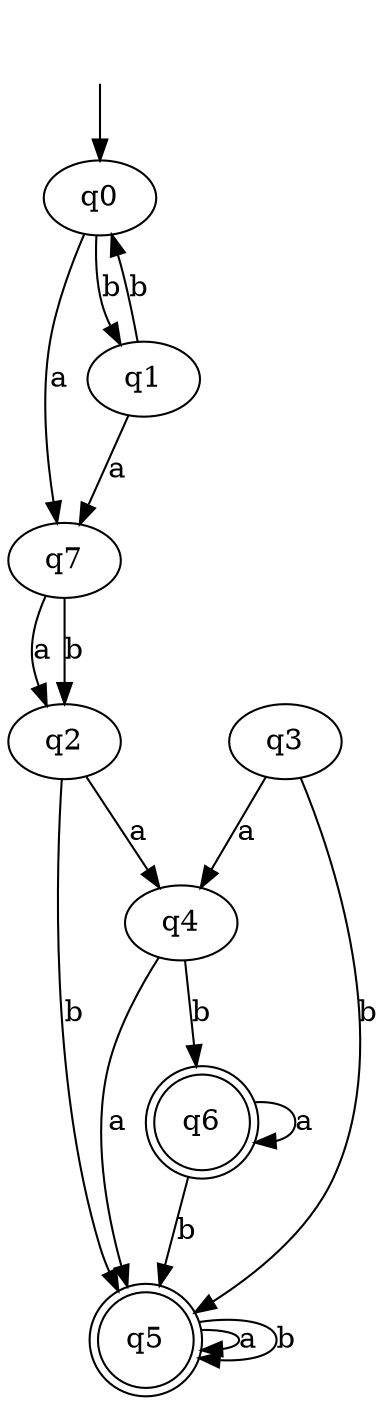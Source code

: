 digraph {
	start [style = "invis"]
	start -> "q0"
	"q0"
	"q7"
	"q0" -> "q7" [label = "a"]
	"q1"
	"q0" -> "q1" [label = "b"]
	"q2"
	"q7" -> "q2" [label = "a"]
	"q7" -> "q2" [label = "b"]
	"q1" -> "q7" [label = "a"]
	"q1" -> "q0" [label = "b"]
	"q4"
	"q2" -> "q4" [label = "a"]
	"q5" [shape=doublecircle]
	"q2" -> "q5" [label = "b"]
	"q4" -> "q5" [label = "a"]
	"q6" [shape=doublecircle]
	"q4" -> "q6" [label = "b"]
	"q5" -> "q5" [label = "a"]
	"q5" -> "q5" [label = "b"]
	"q3"
	"q3" -> "q4" [label = "a"]
	"q3" -> "q5" [label = "b"]
	"q6" -> "q6" [label = "a"]
	"q6" -> "q5" [label = "b"]
}